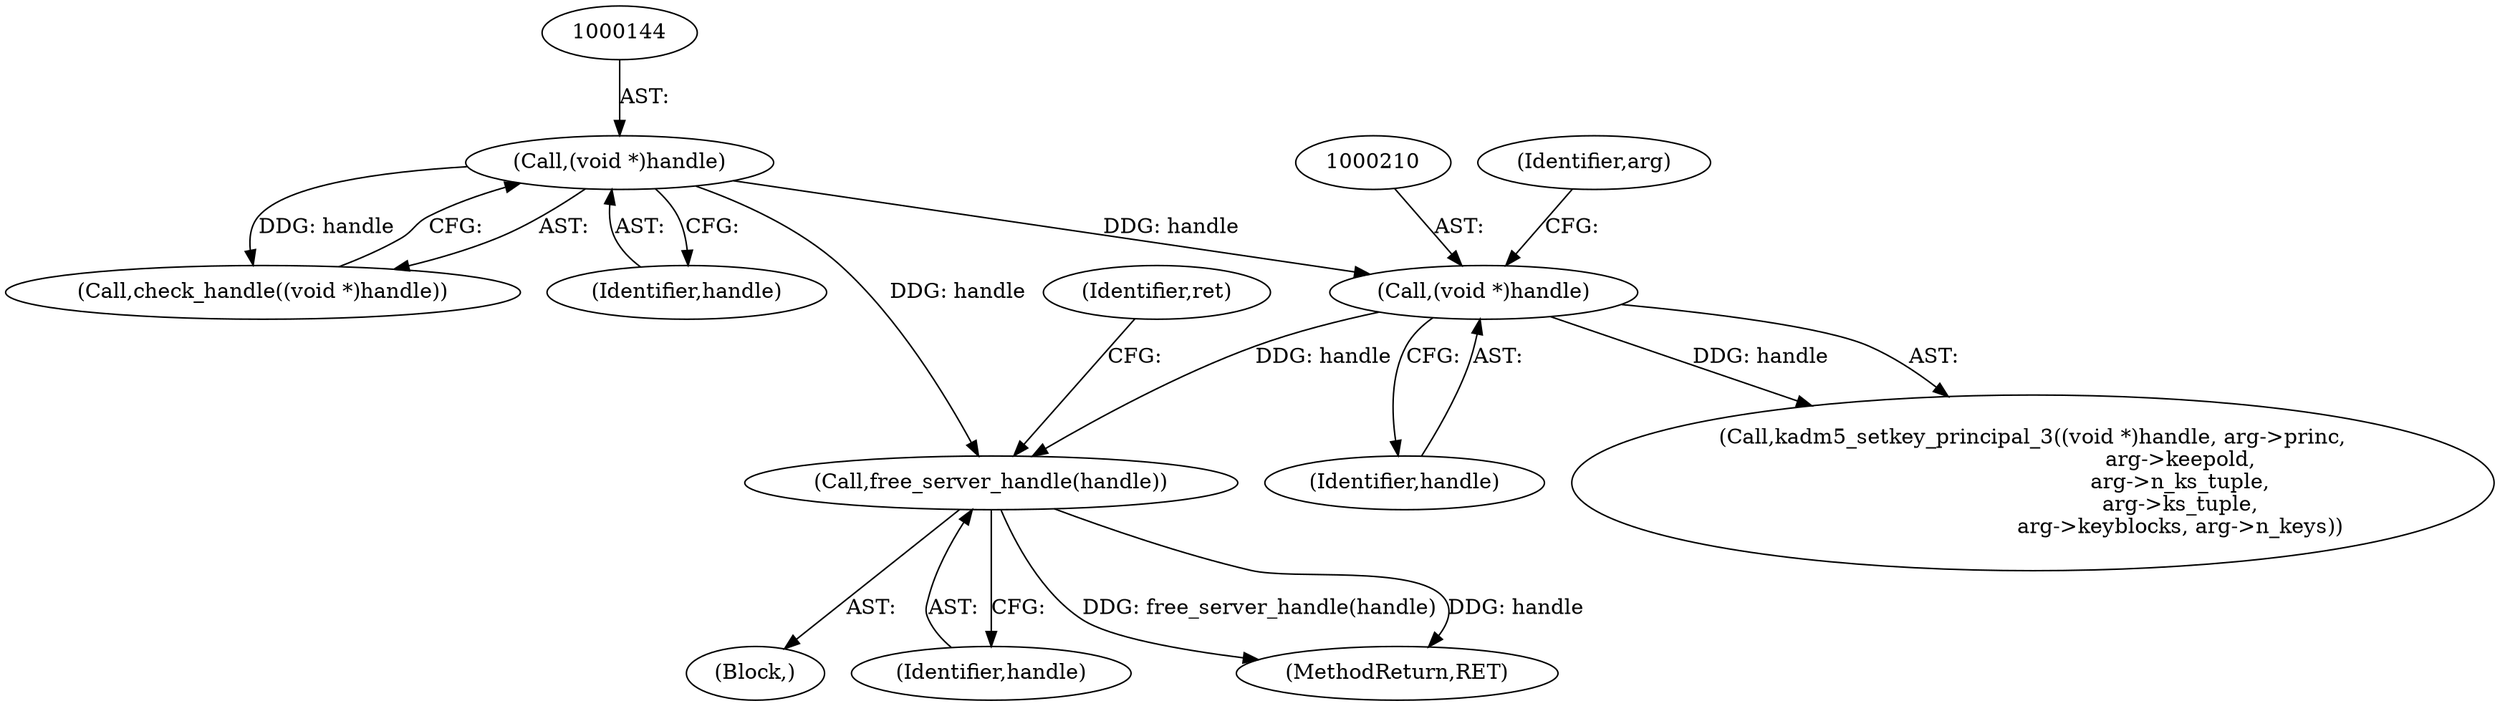 digraph "0_krb5_83ed75feba32e46f736fcce0d96a0445f29b96c2_20@API" {
"1000298" [label="(Call,free_server_handle(handle))"];
"1000209" [label="(Call,(void *)handle)"];
"1000143" [label="(Call,(void *)handle)"];
"1000103" [label="(Block,)"];
"1000208" [label="(Call,kadm5_setkey_principal_3((void *)handle, arg->princ,\n                                            arg->keepold,\n                                            arg->n_ks_tuple,\n                                            arg->ks_tuple,\n                                            arg->keyblocks, arg->n_keys))"];
"1000299" [label="(Identifier,handle)"];
"1000211" [label="(Identifier,handle)"];
"1000213" [label="(Identifier,arg)"];
"1000303" [label="(MethodReturn,RET)"];
"1000142" [label="(Call,check_handle((void *)handle))"];
"1000145" [label="(Identifier,handle)"];
"1000298" [label="(Call,free_server_handle(handle))"];
"1000209" [label="(Call,(void *)handle)"];
"1000143" [label="(Call,(void *)handle)"];
"1000302" [label="(Identifier,ret)"];
"1000298" -> "1000103"  [label="AST: "];
"1000298" -> "1000299"  [label="CFG: "];
"1000299" -> "1000298"  [label="AST: "];
"1000302" -> "1000298"  [label="CFG: "];
"1000298" -> "1000303"  [label="DDG: handle"];
"1000298" -> "1000303"  [label="DDG: free_server_handle(handle)"];
"1000209" -> "1000298"  [label="DDG: handle"];
"1000143" -> "1000298"  [label="DDG: handle"];
"1000209" -> "1000208"  [label="AST: "];
"1000209" -> "1000211"  [label="CFG: "];
"1000210" -> "1000209"  [label="AST: "];
"1000211" -> "1000209"  [label="AST: "];
"1000213" -> "1000209"  [label="CFG: "];
"1000209" -> "1000208"  [label="DDG: handle"];
"1000143" -> "1000209"  [label="DDG: handle"];
"1000143" -> "1000142"  [label="AST: "];
"1000143" -> "1000145"  [label="CFG: "];
"1000144" -> "1000143"  [label="AST: "];
"1000145" -> "1000143"  [label="AST: "];
"1000142" -> "1000143"  [label="CFG: "];
"1000143" -> "1000142"  [label="DDG: handle"];
}
